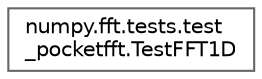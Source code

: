 digraph "Graphical Class Hierarchy"
{
 // LATEX_PDF_SIZE
  bgcolor="transparent";
  edge [fontname=Helvetica,fontsize=10,labelfontname=Helvetica,labelfontsize=10];
  node [fontname=Helvetica,fontsize=10,shape=box,height=0.2,width=0.4];
  rankdir="LR";
  Node0 [id="Node000000",label="numpy.fft.tests.test\l_pocketfft.TestFFT1D",height=0.2,width=0.4,color="grey40", fillcolor="white", style="filled",URL="$d7/d85/classnumpy_1_1fft_1_1tests_1_1test__pocketfft_1_1TestFFT1D.html",tooltip=" "];
}
